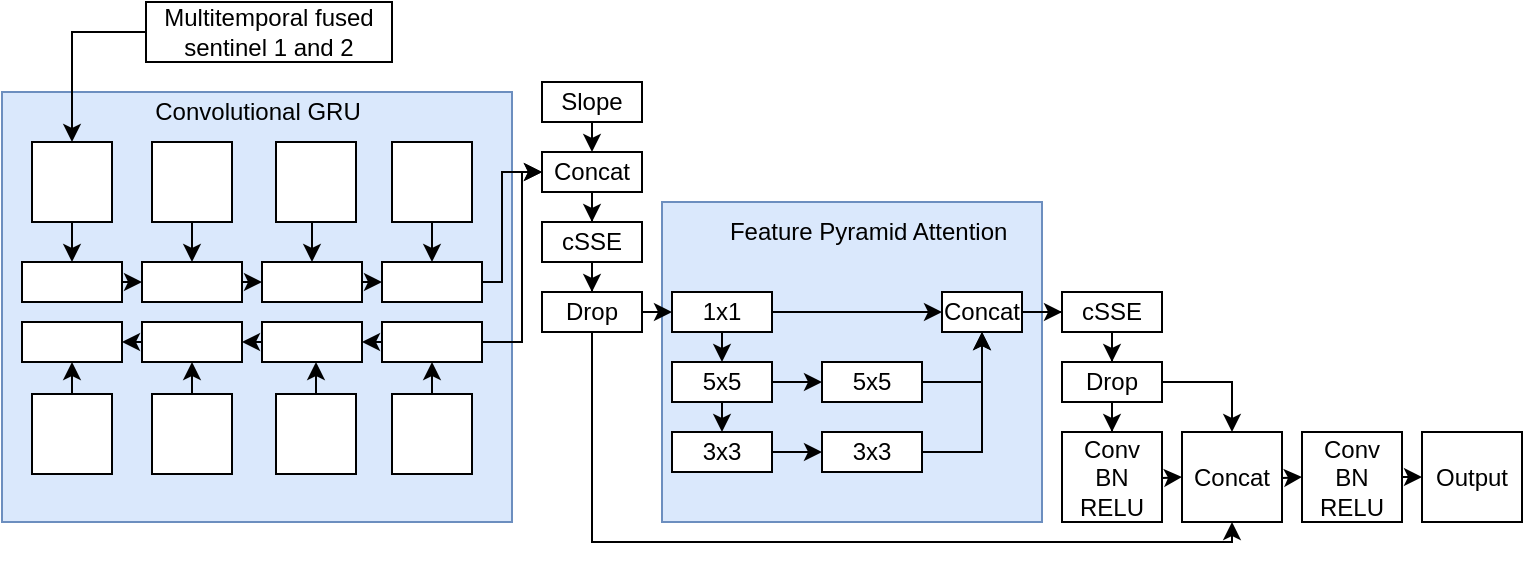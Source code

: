 <mxfile version="12.7.9" type="device"><diagram id="rr6VGaroNvmpvosbamWU" name="Page-1"><mxGraphModel dx="1019" dy="539" grid="1" gridSize="10" guides="1" tooltips="1" connect="1" arrows="1" fold="1" page="1" pageScale="1" pageWidth="850" pageHeight="1100" math="0" shadow="0"><root><mxCell id="0"/><mxCell id="1" parent="0"/><mxCell id="3oryyizEw0rfFuf7iXbu-94" value="" style="rounded=0;whiteSpace=wrap;html=1;fillColor=#dae8fc;strokeColor=#6c8ebf;" parent="1" vertex="1"><mxGeometry x="60" y="135" width="255" height="215" as="geometry"/></mxCell><mxCell id="3oryyizEw0rfFuf7iXbu-90" value="" style="rounded=0;whiteSpace=wrap;html=1;fillColor=#dae8fc;strokeColor=#6c8ebf;" parent="1" vertex="1"><mxGeometry x="390" y="190" width="190" height="160" as="geometry"/></mxCell><mxCell id="3oryyizEw0rfFuf7iXbu-20" value="" style="rounded=0;whiteSpace=wrap;html=1;" parent="1" vertex="1"><mxGeometry x="70" y="220" width="50" height="20" as="geometry"/></mxCell><mxCell id="3oryyizEw0rfFuf7iXbu-21" value="" style="rounded=0;whiteSpace=wrap;html=1;" parent="1" vertex="1"><mxGeometry x="70" y="250" width="50" height="20" as="geometry"/></mxCell><mxCell id="3oryyizEw0rfFuf7iXbu-41" value="" style="rounded=0;whiteSpace=wrap;html=1;" parent="1" vertex="1"><mxGeometry x="130" y="220" width="50" height="20" as="geometry"/></mxCell><mxCell id="3oryyizEw0rfFuf7iXbu-42" value="" style="rounded=0;whiteSpace=wrap;html=1;" parent="1" vertex="1"><mxGeometry x="130" y="250" width="50" height="20" as="geometry"/></mxCell><mxCell id="3oryyizEw0rfFuf7iXbu-45" value="" style="rounded=0;whiteSpace=wrap;html=1;" parent="1" vertex="1"><mxGeometry x="190" y="220" width="50" height="20" as="geometry"/></mxCell><mxCell id="3oryyizEw0rfFuf7iXbu-46" value="" style="rounded=0;whiteSpace=wrap;html=1;" parent="1" vertex="1"><mxGeometry x="190" y="250" width="50" height="20" as="geometry"/></mxCell><mxCell id="3oryyizEw0rfFuf7iXbu-48" value="" style="whiteSpace=wrap;html=1;aspect=fixed;" parent="1" vertex="1"><mxGeometry x="255" y="160" width="40" height="40" as="geometry"/></mxCell><mxCell id="3oryyizEw0rfFuf7iXbu-98" style="edgeStyle=orthogonalEdgeStyle;rounded=0;orthogonalLoop=1;jettySize=auto;html=1;entryX=0;entryY=0.5;entryDx=0;entryDy=0;" parent="1" source="3oryyizEw0rfFuf7iXbu-49" target="3oryyizEw0rfFuf7iXbu-64" edge="1"><mxGeometry relative="1" as="geometry"><Array as="points"><mxPoint x="310" y="230"/><mxPoint x="310" y="175"/></Array></mxGeometry></mxCell><mxCell id="3oryyizEw0rfFuf7iXbu-49" value="" style="rounded=0;whiteSpace=wrap;html=1;" parent="1" vertex="1"><mxGeometry x="250" y="220" width="50" height="20" as="geometry"/></mxCell><mxCell id="3oryyizEw0rfFuf7iXbu-99" style="edgeStyle=orthogonalEdgeStyle;rounded=0;orthogonalLoop=1;jettySize=auto;html=1;entryX=0;entryY=0.5;entryDx=0;entryDy=0;" parent="1" source="3oryyizEw0rfFuf7iXbu-50" target="3oryyizEw0rfFuf7iXbu-64" edge="1"><mxGeometry relative="1" as="geometry"><Array as="points"><mxPoint x="320" y="260"/><mxPoint x="320" y="175"/></Array></mxGeometry></mxCell><mxCell id="3oryyizEw0rfFuf7iXbu-50" value="" style="rounded=0;whiteSpace=wrap;html=1;" parent="1" vertex="1"><mxGeometry x="250" y="250" width="50" height="20" as="geometry"/></mxCell><mxCell id="3oryyizEw0rfFuf7iXbu-57" value="" style="edgeStyle=orthogonalEdgeStyle;rounded=0;orthogonalLoop=1;jettySize=auto;html=1;" parent="1" source="3oryyizEw0rfFuf7iXbu-52" target="3oryyizEw0rfFuf7iXbu-56" edge="1"><mxGeometry relative="1" as="geometry"/></mxCell><mxCell id="3oryyizEw0rfFuf7iXbu-52" value="3x3" style="rounded=0;whiteSpace=wrap;html=1;" parent="1" vertex="1"><mxGeometry x="395" y="305" width="50" height="20" as="geometry"/></mxCell><mxCell id="3oryyizEw0rfFuf7iXbu-96" style="edgeStyle=orthogonalEdgeStyle;rounded=0;orthogonalLoop=1;jettySize=auto;html=1;entryX=0.5;entryY=1;entryDx=0;entryDy=0;" parent="1" source="3oryyizEw0rfFuf7iXbu-56" target="3oryyizEw0rfFuf7iXbu-71" edge="1"><mxGeometry relative="1" as="geometry"/></mxCell><mxCell id="3oryyizEw0rfFuf7iXbu-56" value="3x3" style="rounded=0;whiteSpace=wrap;html=1;" parent="1" vertex="1"><mxGeometry x="470" y="305" width="50" height="20" as="geometry"/></mxCell><mxCell id="3oryyizEw0rfFuf7iXbu-72" value="" style="edgeStyle=orthogonalEdgeStyle;rounded=0;orthogonalLoop=1;jettySize=auto;html=1;" parent="1" source="3oryyizEw0rfFuf7iXbu-54" target="3oryyizEw0rfFuf7iXbu-71" edge="1"><mxGeometry relative="1" as="geometry"/></mxCell><mxCell id="3oryyizEw0rfFuf7iXbu-54" value="1x1" style="rounded=0;whiteSpace=wrap;html=1;" parent="1" vertex="1"><mxGeometry x="395" y="235" width="50" height="20" as="geometry"/></mxCell><mxCell id="3oryyizEw0rfFuf7iXbu-74" value="" style="edgeStyle=orthogonalEdgeStyle;rounded=0;orthogonalLoop=1;jettySize=auto;html=1;" parent="1" source="3oryyizEw0rfFuf7iXbu-71" target="3oryyizEw0rfFuf7iXbu-73" edge="1"><mxGeometry relative="1" as="geometry"/></mxCell><mxCell id="3oryyizEw0rfFuf7iXbu-71" value="Concat" style="rounded=0;whiteSpace=wrap;html=1;" parent="1" vertex="1"><mxGeometry x="530" y="235" width="40" height="20" as="geometry"/></mxCell><mxCell id="3oryyizEw0rfFuf7iXbu-76" value="" style="edgeStyle=orthogonalEdgeStyle;rounded=0;orthogonalLoop=1;jettySize=auto;html=1;" parent="1" source="3oryyizEw0rfFuf7iXbu-73" target="3oryyizEw0rfFuf7iXbu-75" edge="1"><mxGeometry relative="1" as="geometry"/></mxCell><mxCell id="3oryyizEw0rfFuf7iXbu-73" value="cSSE" style="rounded=0;whiteSpace=wrap;html=1;" parent="1" vertex="1"><mxGeometry x="590" y="235" width="50" height="20" as="geometry"/></mxCell><mxCell id="3oryyizEw0rfFuf7iXbu-78" value="" style="edgeStyle=orthogonalEdgeStyle;rounded=0;orthogonalLoop=1;jettySize=auto;html=1;" parent="1" source="3oryyizEw0rfFuf7iXbu-75" target="3oryyizEw0rfFuf7iXbu-77" edge="1"><mxGeometry relative="1" as="geometry"/></mxCell><mxCell id="BQGMnDHzjnnA2dpKHzws-24" value="" style="edgeStyle=orthogonalEdgeStyle;rounded=0;orthogonalLoop=1;jettySize=auto;html=1;entryX=0.5;entryY=0;entryDx=0;entryDy=0;" edge="1" parent="1" source="3oryyizEw0rfFuf7iXbu-75" target="BQGMnDHzjnnA2dpKHzws-22"><mxGeometry relative="1" as="geometry"><mxPoint x="720" y="280" as="targetPoint"/></mxGeometry></mxCell><mxCell id="3oryyizEw0rfFuf7iXbu-75" value="Drop" style="rounded=0;whiteSpace=wrap;html=1;" parent="1" vertex="1"><mxGeometry x="590" y="270" width="50" height="20" as="geometry"/></mxCell><mxCell id="3oryyizEw0rfFuf7iXbu-77" value="Conv BN RELU" style="rounded=0;whiteSpace=wrap;html=1;" parent="1" vertex="1"><mxGeometry x="590" y="305" width="50" height="45" as="geometry"/></mxCell><mxCell id="3oryyizEw0rfFuf7iXbu-86" value="Conv BN RELU" style="rounded=0;whiteSpace=wrap;html=1;" parent="1" vertex="1"><mxGeometry x="710" y="305" width="50" height="45" as="geometry"/></mxCell><mxCell id="3oryyizEw0rfFuf7iXbu-88" value="Output" style="rounded=0;whiteSpace=wrap;html=1;" parent="1" vertex="1"><mxGeometry x="770" y="305" width="50" height="45" as="geometry"/></mxCell><mxCell id="3oryyizEw0rfFuf7iXbu-58" value="" style="edgeStyle=orthogonalEdgeStyle;rounded=0;orthogonalLoop=1;jettySize=auto;html=1;" parent="1" source="3oryyizEw0rfFuf7iXbu-59" target="3oryyizEw0rfFuf7iXbu-60" edge="1"><mxGeometry relative="1" as="geometry"/></mxCell><mxCell id="3oryyizEw0rfFuf7iXbu-59" value="5x5" style="rounded=0;whiteSpace=wrap;html=1;" parent="1" vertex="1"><mxGeometry x="395" y="270" width="50" height="20" as="geometry"/></mxCell><mxCell id="3oryyizEw0rfFuf7iXbu-97" style="edgeStyle=orthogonalEdgeStyle;rounded=0;orthogonalLoop=1;jettySize=auto;html=1;entryX=0.5;entryY=1;entryDx=0;entryDy=0;" parent="1" source="3oryyizEw0rfFuf7iXbu-60" target="3oryyizEw0rfFuf7iXbu-71" edge="1"><mxGeometry relative="1" as="geometry"><mxPoint x="560" y="260" as="targetPoint"/><Array as="points"><mxPoint x="550" y="280"/></Array></mxGeometry></mxCell><mxCell id="3oryyizEw0rfFuf7iXbu-60" value="5x5" style="rounded=0;whiteSpace=wrap;html=1;" parent="1" vertex="1"><mxGeometry x="470" y="270" width="50" height="20" as="geometry"/></mxCell><mxCell id="3oryyizEw0rfFuf7iXbu-63" value="" style="edgeStyle=orthogonalEdgeStyle;rounded=0;orthogonalLoop=1;jettySize=auto;html=1;" parent="1" edge="1"><mxGeometry relative="1" as="geometry"><mxPoint x="446" y="253" as="sourcePoint"/></mxGeometry></mxCell><mxCell id="3oryyizEw0rfFuf7iXbu-66" value="" style="edgeStyle=orthogonalEdgeStyle;rounded=0;orthogonalLoop=1;jettySize=auto;html=1;" parent="1" source="3oryyizEw0rfFuf7iXbu-64" target="3oryyizEw0rfFuf7iXbu-65" edge="1"><mxGeometry relative="1" as="geometry"/></mxCell><mxCell id="3oryyizEw0rfFuf7iXbu-64" value="Concat" style="rounded=0;whiteSpace=wrap;html=1;" parent="1" vertex="1"><mxGeometry x="330" y="165" width="50" height="20" as="geometry"/></mxCell><mxCell id="3oryyizEw0rfFuf7iXbu-68" value="" style="edgeStyle=orthogonalEdgeStyle;rounded=0;orthogonalLoop=1;jettySize=auto;html=1;" parent="1" source="3oryyizEw0rfFuf7iXbu-65" target="3oryyizEw0rfFuf7iXbu-67" edge="1"><mxGeometry relative="1" as="geometry"/></mxCell><mxCell id="3oryyizEw0rfFuf7iXbu-65" value="cSSE" style="rounded=0;whiteSpace=wrap;html=1;" parent="1" vertex="1"><mxGeometry x="330" y="200" width="50" height="20" as="geometry"/></mxCell><mxCell id="BQGMnDHzjnnA2dpKHzws-21" style="edgeStyle=orthogonalEdgeStyle;rounded=0;orthogonalLoop=1;jettySize=auto;html=1;entryX=0.5;entryY=1;entryDx=0;entryDy=0;" edge="1" parent="1" source="3oryyizEw0rfFuf7iXbu-67" target="BQGMnDHzjnnA2dpKHzws-22"><mxGeometry relative="1" as="geometry"><mxPoint x="670" y="390" as="targetPoint"/><Array as="points"><mxPoint x="355" y="360"/><mxPoint x="675" y="360"/></Array></mxGeometry></mxCell><mxCell id="3oryyizEw0rfFuf7iXbu-67" value="Drop" style="rounded=0;whiteSpace=wrap;html=1;" parent="1" vertex="1"><mxGeometry x="330" y="235" width="50" height="20" as="geometry"/></mxCell><mxCell id="3oryyizEw0rfFuf7iXbu-79" value="" style="whiteSpace=wrap;html=1;aspect=fixed;" parent="1" vertex="1"><mxGeometry x="197" y="160" width="40" height="40" as="geometry"/></mxCell><mxCell id="3oryyizEw0rfFuf7iXbu-80" value="" style="whiteSpace=wrap;html=1;aspect=fixed;" parent="1" vertex="1"><mxGeometry x="135" y="160" width="40" height="40" as="geometry"/></mxCell><mxCell id="3oryyizEw0rfFuf7iXbu-81" value="" style="whiteSpace=wrap;html=1;aspect=fixed;" parent="1" vertex="1"><mxGeometry x="75" y="160" width="40" height="40" as="geometry"/></mxCell><mxCell id="3oryyizEw0rfFuf7iXbu-82" value="" style="whiteSpace=wrap;html=1;aspect=fixed;" parent="1" vertex="1"><mxGeometry x="255" y="286" width="40" height="40" as="geometry"/></mxCell><mxCell id="3oryyizEw0rfFuf7iXbu-83" value="" style="whiteSpace=wrap;html=1;aspect=fixed;" parent="1" vertex="1"><mxGeometry x="197" y="286" width="40" height="40" as="geometry"/></mxCell><mxCell id="3oryyizEw0rfFuf7iXbu-84" value="" style="whiteSpace=wrap;html=1;aspect=fixed;" parent="1" vertex="1"><mxGeometry x="135" y="286" width="40" height="40" as="geometry"/></mxCell><mxCell id="3oryyizEw0rfFuf7iXbu-85" value="" style="whiteSpace=wrap;html=1;aspect=fixed;" parent="1" vertex="1"><mxGeometry x="75" y="286" width="40" height="40" as="geometry"/></mxCell><mxCell id="3oryyizEw0rfFuf7iXbu-91" value="Feature Pyramid Attention&amp;nbsp;" style="text;html=1;strokeColor=none;fillColor=none;align=center;verticalAlign=middle;whiteSpace=wrap;rounded=0;" parent="1" vertex="1"><mxGeometry x="420" y="180" width="150" height="50" as="geometry"/></mxCell><mxCell id="3oryyizEw0rfFuf7iXbu-95" value="Convolutional GRU" style="text;html=1;strokeColor=none;fillColor=none;align=center;verticalAlign=middle;whiteSpace=wrap;rounded=0;" parent="1" vertex="1"><mxGeometry x="112.5" y="120" width="150" height="50" as="geometry"/></mxCell><mxCell id="3oryyizEw0rfFuf7iXbu-103" style="edgeStyle=orthogonalEdgeStyle;rounded=0;orthogonalLoop=1;jettySize=auto;html=1;entryX=0.5;entryY=0;entryDx=0;entryDy=0;" parent="1" source="3oryyizEw0rfFuf7iXbu-102" target="3oryyizEw0rfFuf7iXbu-81" edge="1"><mxGeometry relative="1" as="geometry"/></mxCell><mxCell id="3oryyizEw0rfFuf7iXbu-102" value="Multitemporal fused sentinel 1 and 2" style="rounded=0;whiteSpace=wrap;html=1;" parent="1" vertex="1"><mxGeometry x="132" y="90" width="123" height="30" as="geometry"/></mxCell><mxCell id="BQGMnDHzjnnA2dpKHzws-3" value="" style="endArrow=classic;html=1;exitX=0.5;exitY=1;exitDx=0;exitDy=0;entryX=0.5;entryY=0;entryDx=0;entryDy=0;" edge="1" parent="1" source="3oryyizEw0rfFuf7iXbu-81" target="3oryyizEw0rfFuf7iXbu-20"><mxGeometry width="50" height="50" relative="1" as="geometry"><mxPoint x="400" y="300" as="sourcePoint"/><mxPoint x="450" y="250" as="targetPoint"/></mxGeometry></mxCell><mxCell id="BQGMnDHzjnnA2dpKHzws-4" value="" style="endArrow=classic;html=1;exitX=0.5;exitY=1;exitDx=0;exitDy=0;entryX=0.5;entryY=0;entryDx=0;entryDy=0;" edge="1" parent="1" source="3oryyizEw0rfFuf7iXbu-80" target="3oryyizEw0rfFuf7iXbu-41"><mxGeometry width="50" height="50" relative="1" as="geometry"><mxPoint x="105" y="210" as="sourcePoint"/><mxPoint x="105" y="230" as="targetPoint"/></mxGeometry></mxCell><mxCell id="BQGMnDHzjnnA2dpKHzws-5" value="" style="endArrow=classic;html=1;entryX=0.5;entryY=0;entryDx=0;entryDy=0;" edge="1" parent="1" target="3oryyizEw0rfFuf7iXbu-45"><mxGeometry width="50" height="50" relative="1" as="geometry"><mxPoint x="215" y="200" as="sourcePoint"/><mxPoint x="115" y="240" as="targetPoint"/></mxGeometry></mxCell><mxCell id="BQGMnDHzjnnA2dpKHzws-6" value="" style="endArrow=classic;html=1;entryX=0.5;entryY=0;entryDx=0;entryDy=0;exitX=0.5;exitY=1;exitDx=0;exitDy=0;" edge="1" parent="1" source="3oryyizEw0rfFuf7iXbu-48" target="3oryyizEw0rfFuf7iXbu-49"><mxGeometry width="50" height="50" relative="1" as="geometry"><mxPoint x="225" y="210" as="sourcePoint"/><mxPoint x="225" y="230" as="targetPoint"/></mxGeometry></mxCell><mxCell id="BQGMnDHzjnnA2dpKHzws-7" value="" style="endArrow=classic;html=1;entryX=0.5;entryY=1;entryDx=0;entryDy=0;exitX=0.5;exitY=0;exitDx=0;exitDy=0;" edge="1" parent="1" source="3oryyizEw0rfFuf7iXbu-82" target="3oryyizEw0rfFuf7iXbu-50"><mxGeometry width="50" height="50" relative="1" as="geometry"><mxPoint x="285" y="210" as="sourcePoint"/><mxPoint x="285" y="230" as="targetPoint"/></mxGeometry></mxCell><mxCell id="BQGMnDHzjnnA2dpKHzws-8" value="" style="endArrow=classic;html=1;exitX=0.5;exitY=0;exitDx=0;exitDy=0;" edge="1" parent="1" source="3oryyizEw0rfFuf7iXbu-83"><mxGeometry width="50" height="50" relative="1" as="geometry"><mxPoint x="285" y="295" as="sourcePoint"/><mxPoint x="217" y="270" as="targetPoint"/></mxGeometry></mxCell><mxCell id="BQGMnDHzjnnA2dpKHzws-9" value="" style="endArrow=classic;html=1;exitX=0.5;exitY=0;exitDx=0;exitDy=0;entryX=0.5;entryY=1;entryDx=0;entryDy=0;" edge="1" parent="1" source="3oryyizEw0rfFuf7iXbu-84" target="3oryyizEw0rfFuf7iXbu-42"><mxGeometry width="50" height="50" relative="1" as="geometry"><mxPoint x="227" y="295" as="sourcePoint"/><mxPoint x="227" y="280" as="targetPoint"/></mxGeometry></mxCell><mxCell id="BQGMnDHzjnnA2dpKHzws-10" value="" style="endArrow=classic;html=1;exitX=0.5;exitY=0;exitDx=0;exitDy=0;entryX=0.5;entryY=1;entryDx=0;entryDy=0;" edge="1" parent="1" source="3oryyizEw0rfFuf7iXbu-85" target="3oryyizEw0rfFuf7iXbu-21"><mxGeometry width="50" height="50" relative="1" as="geometry"><mxPoint x="165" y="295" as="sourcePoint"/><mxPoint x="165" y="280" as="targetPoint"/></mxGeometry></mxCell><mxCell id="BQGMnDHzjnnA2dpKHzws-12" value="" style="endArrow=classic;html=1;exitX=1;exitY=0.5;exitDx=0;exitDy=0;entryX=0;entryY=0.5;entryDx=0;entryDy=0;" edge="1" parent="1" source="3oryyizEw0rfFuf7iXbu-20" target="3oryyizEw0rfFuf7iXbu-41"><mxGeometry width="50" height="50" relative="1" as="geometry"><mxPoint x="105" y="296" as="sourcePoint"/><mxPoint x="105" y="280" as="targetPoint"/></mxGeometry></mxCell><mxCell id="BQGMnDHzjnnA2dpKHzws-14" value="" style="endArrow=classic;html=1;exitX=1;exitY=0.5;exitDx=0;exitDy=0;entryX=0;entryY=0.5;entryDx=0;entryDy=0;" edge="1" parent="1" source="3oryyizEw0rfFuf7iXbu-41" target="3oryyizEw0rfFuf7iXbu-45"><mxGeometry width="50" height="50" relative="1" as="geometry"><mxPoint x="165" y="296" as="sourcePoint"/><mxPoint x="165" y="280" as="targetPoint"/></mxGeometry></mxCell><mxCell id="BQGMnDHzjnnA2dpKHzws-15" value="" style="endArrow=classic;html=1;exitX=1;exitY=0.5;exitDx=0;exitDy=0;entryX=0;entryY=0.5;entryDx=0;entryDy=0;" edge="1" parent="1" source="3oryyizEw0rfFuf7iXbu-45" target="3oryyizEw0rfFuf7iXbu-49"><mxGeometry width="50" height="50" relative="1" as="geometry"><mxPoint x="190" y="240" as="sourcePoint"/><mxPoint x="200" y="240" as="targetPoint"/></mxGeometry></mxCell><mxCell id="BQGMnDHzjnnA2dpKHzws-16" value="" style="endArrow=classic;html=1;exitX=0;exitY=0.5;exitDx=0;exitDy=0;entryX=1;entryY=0.5;entryDx=0;entryDy=0;" edge="1" parent="1" source="3oryyizEw0rfFuf7iXbu-50" target="3oryyizEw0rfFuf7iXbu-46"><mxGeometry width="50" height="50" relative="1" as="geometry"><mxPoint x="250" y="240" as="sourcePoint"/><mxPoint x="260" y="240" as="targetPoint"/></mxGeometry></mxCell><mxCell id="BQGMnDHzjnnA2dpKHzws-17" value="" style="endArrow=classic;html=1;entryX=1;entryY=0.5;entryDx=0;entryDy=0;" edge="1" parent="1" target="3oryyizEw0rfFuf7iXbu-42"><mxGeometry width="50" height="50" relative="1" as="geometry"><mxPoint x="190" y="260" as="sourcePoint"/><mxPoint x="250" y="270" as="targetPoint"/></mxGeometry></mxCell><mxCell id="BQGMnDHzjnnA2dpKHzws-18" value="" style="endArrow=classic;html=1;entryX=1;entryY=0.5;entryDx=0;entryDy=0;exitX=0;exitY=0.5;exitDx=0;exitDy=0;" edge="1" parent="1" source="3oryyizEw0rfFuf7iXbu-42" target="3oryyizEw0rfFuf7iXbu-21"><mxGeometry width="50" height="50" relative="1" as="geometry"><mxPoint x="200" y="270" as="sourcePoint"/><mxPoint x="190" y="270" as="targetPoint"/></mxGeometry></mxCell><mxCell id="BQGMnDHzjnnA2dpKHzws-19" value="Slope" style="rounded=0;whiteSpace=wrap;html=1;" vertex="1" parent="1"><mxGeometry x="330" y="130" width="50" height="20" as="geometry"/></mxCell><mxCell id="BQGMnDHzjnnA2dpKHzws-20" value="" style="edgeStyle=orthogonalEdgeStyle;rounded=0;orthogonalLoop=1;jettySize=auto;html=1;exitX=0.5;exitY=1;exitDx=0;exitDy=0;entryX=0.5;entryY=0;entryDx=0;entryDy=0;" edge="1" parent="1" source="BQGMnDHzjnnA2dpKHzws-19" target="3oryyizEw0rfFuf7iXbu-64"><mxGeometry relative="1" as="geometry"><mxPoint x="365" y="195" as="sourcePoint"/><mxPoint x="355" y="160" as="targetPoint"/></mxGeometry></mxCell><mxCell id="BQGMnDHzjnnA2dpKHzws-22" value="Concat" style="rounded=0;whiteSpace=wrap;html=1;" vertex="1" parent="1"><mxGeometry x="650" y="305" width="50" height="45" as="geometry"/></mxCell><mxCell id="BQGMnDHzjnnA2dpKHzws-25" value="" style="endArrow=classic;html=1;entryX=0;entryY=0.5;entryDx=0;entryDy=0;" edge="1" parent="1" target="BQGMnDHzjnnA2dpKHzws-22"><mxGeometry width="50" height="50" relative="1" as="geometry"><mxPoint x="640" y="328" as="sourcePoint"/><mxPoint x="260" y="240" as="targetPoint"/></mxGeometry></mxCell><mxCell id="BQGMnDHzjnnA2dpKHzws-26" value="" style="endArrow=classic;html=1;entryX=0;entryY=0.5;entryDx=0;entryDy=0;" edge="1" parent="1" target="3oryyizEw0rfFuf7iXbu-86"><mxGeometry width="50" height="50" relative="1" as="geometry"><mxPoint x="700" y="328" as="sourcePoint"/><mxPoint x="660" y="337.5" as="targetPoint"/></mxGeometry></mxCell><mxCell id="BQGMnDHzjnnA2dpKHzws-27" value="" style="endArrow=classic;html=1;entryX=0;entryY=0.5;entryDx=0;entryDy=0;exitX=1;exitY=0.5;exitDx=0;exitDy=0;" edge="1" parent="1" source="3oryyizEw0rfFuf7iXbu-86" target="3oryyizEw0rfFuf7iXbu-88"><mxGeometry width="50" height="50" relative="1" as="geometry"><mxPoint x="710" y="338" as="sourcePoint"/><mxPoint x="720" y="337.5" as="targetPoint"/></mxGeometry></mxCell><mxCell id="BQGMnDHzjnnA2dpKHzws-28" value="" style="endArrow=classic;html=1;entryX=0;entryY=0.5;entryDx=0;entryDy=0;exitX=1;exitY=0.5;exitDx=0;exitDy=0;" edge="1" parent="1" source="3oryyizEw0rfFuf7iXbu-67" target="3oryyizEw0rfFuf7iXbu-54"><mxGeometry width="50" height="50" relative="1" as="geometry"><mxPoint x="350" y="300" as="sourcePoint"/><mxPoint x="400" y="250" as="targetPoint"/></mxGeometry></mxCell><mxCell id="BQGMnDHzjnnA2dpKHzws-29" value="" style="endArrow=classic;html=1;exitX=0.5;exitY=1;exitDx=0;exitDy=0;entryX=0.5;entryY=0;entryDx=0;entryDy=0;" edge="1" parent="1" source="3oryyizEw0rfFuf7iXbu-54" target="3oryyizEw0rfFuf7iXbu-59"><mxGeometry width="50" height="50" relative="1" as="geometry"><mxPoint x="450" y="320" as="sourcePoint"/><mxPoint x="500" y="270" as="targetPoint"/></mxGeometry></mxCell><mxCell id="BQGMnDHzjnnA2dpKHzws-30" value="" style="endArrow=classic;html=1;exitX=0.5;exitY=1;exitDx=0;exitDy=0;entryX=0.5;entryY=0;entryDx=0;entryDy=0;" edge="1" parent="1" source="3oryyizEw0rfFuf7iXbu-59" target="3oryyizEw0rfFuf7iXbu-52"><mxGeometry width="50" height="50" relative="1" as="geometry"><mxPoint x="430" y="265" as="sourcePoint"/><mxPoint x="430" y="280" as="targetPoint"/></mxGeometry></mxCell></root></mxGraphModel></diagram></mxfile>